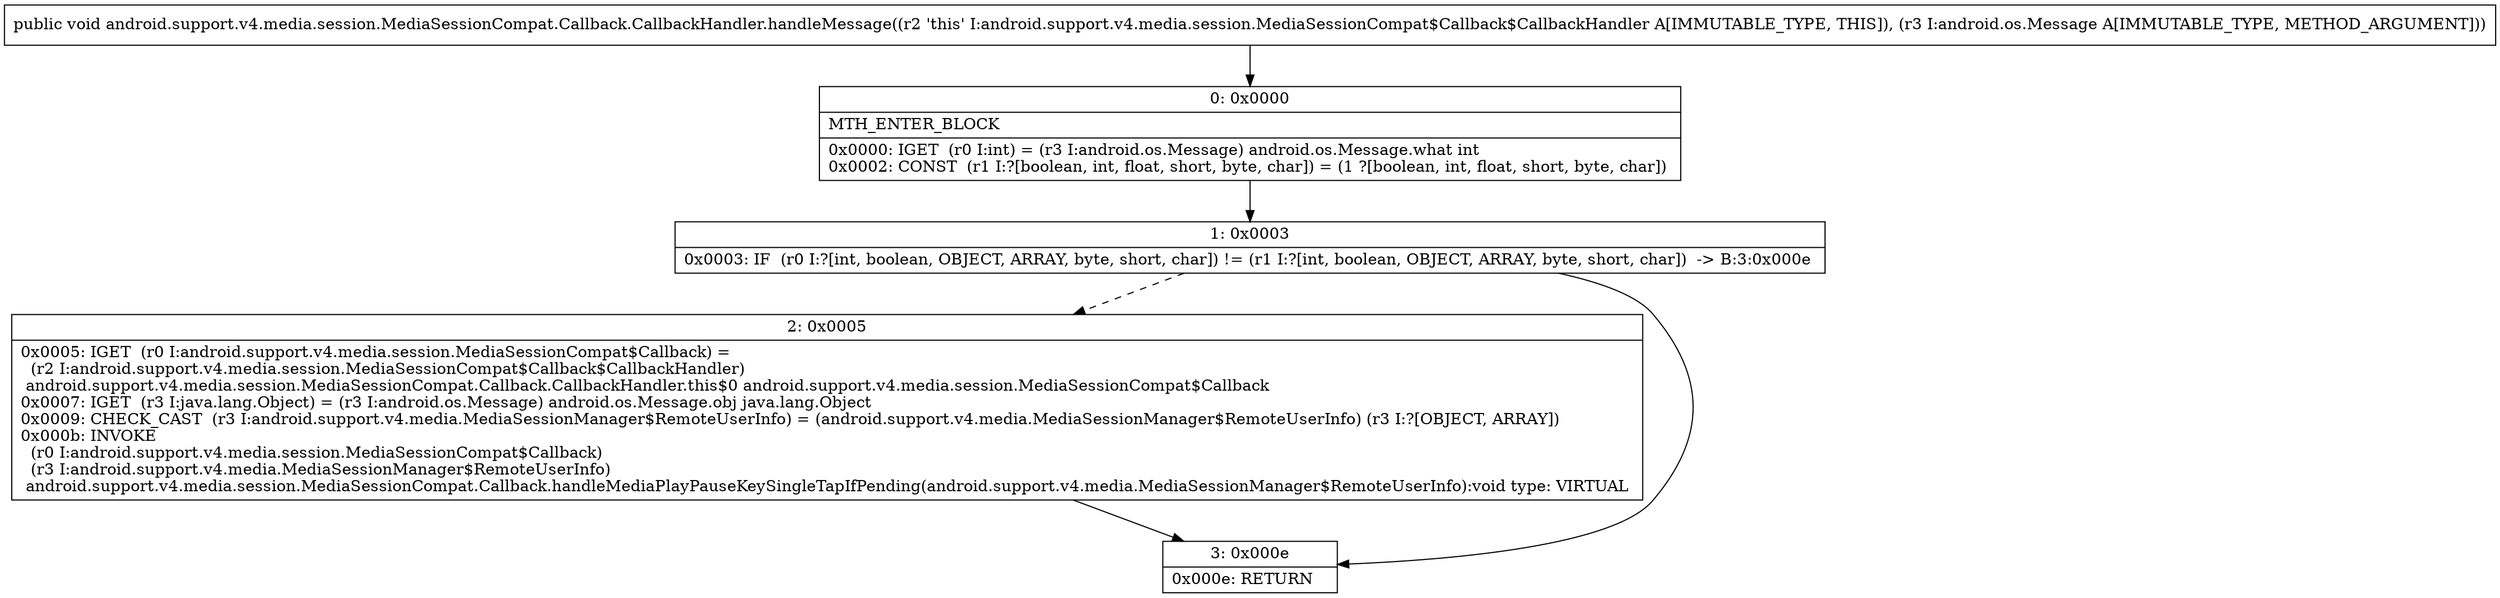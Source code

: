 digraph "CFG forandroid.support.v4.media.session.MediaSessionCompat.Callback.CallbackHandler.handleMessage(Landroid\/os\/Message;)V" {
Node_0 [shape=record,label="{0\:\ 0x0000|MTH_ENTER_BLOCK\l|0x0000: IGET  (r0 I:int) = (r3 I:android.os.Message) android.os.Message.what int \l0x0002: CONST  (r1 I:?[boolean, int, float, short, byte, char]) = (1 ?[boolean, int, float, short, byte, char]) \l}"];
Node_1 [shape=record,label="{1\:\ 0x0003|0x0003: IF  (r0 I:?[int, boolean, OBJECT, ARRAY, byte, short, char]) != (r1 I:?[int, boolean, OBJECT, ARRAY, byte, short, char])  \-\> B:3:0x000e \l}"];
Node_2 [shape=record,label="{2\:\ 0x0005|0x0005: IGET  (r0 I:android.support.v4.media.session.MediaSessionCompat$Callback) = \l  (r2 I:android.support.v4.media.session.MediaSessionCompat$Callback$CallbackHandler)\l android.support.v4.media.session.MediaSessionCompat.Callback.CallbackHandler.this$0 android.support.v4.media.session.MediaSessionCompat$Callback \l0x0007: IGET  (r3 I:java.lang.Object) = (r3 I:android.os.Message) android.os.Message.obj java.lang.Object \l0x0009: CHECK_CAST  (r3 I:android.support.v4.media.MediaSessionManager$RemoteUserInfo) = (android.support.v4.media.MediaSessionManager$RemoteUserInfo) (r3 I:?[OBJECT, ARRAY]) \l0x000b: INVOKE  \l  (r0 I:android.support.v4.media.session.MediaSessionCompat$Callback)\l  (r3 I:android.support.v4.media.MediaSessionManager$RemoteUserInfo)\l android.support.v4.media.session.MediaSessionCompat.Callback.handleMediaPlayPauseKeySingleTapIfPending(android.support.v4.media.MediaSessionManager$RemoteUserInfo):void type: VIRTUAL \l}"];
Node_3 [shape=record,label="{3\:\ 0x000e|0x000e: RETURN   \l}"];
MethodNode[shape=record,label="{public void android.support.v4.media.session.MediaSessionCompat.Callback.CallbackHandler.handleMessage((r2 'this' I:android.support.v4.media.session.MediaSessionCompat$Callback$CallbackHandler A[IMMUTABLE_TYPE, THIS]), (r3 I:android.os.Message A[IMMUTABLE_TYPE, METHOD_ARGUMENT])) }"];
MethodNode -> Node_0;
Node_0 -> Node_1;
Node_1 -> Node_2[style=dashed];
Node_1 -> Node_3;
Node_2 -> Node_3;
}

